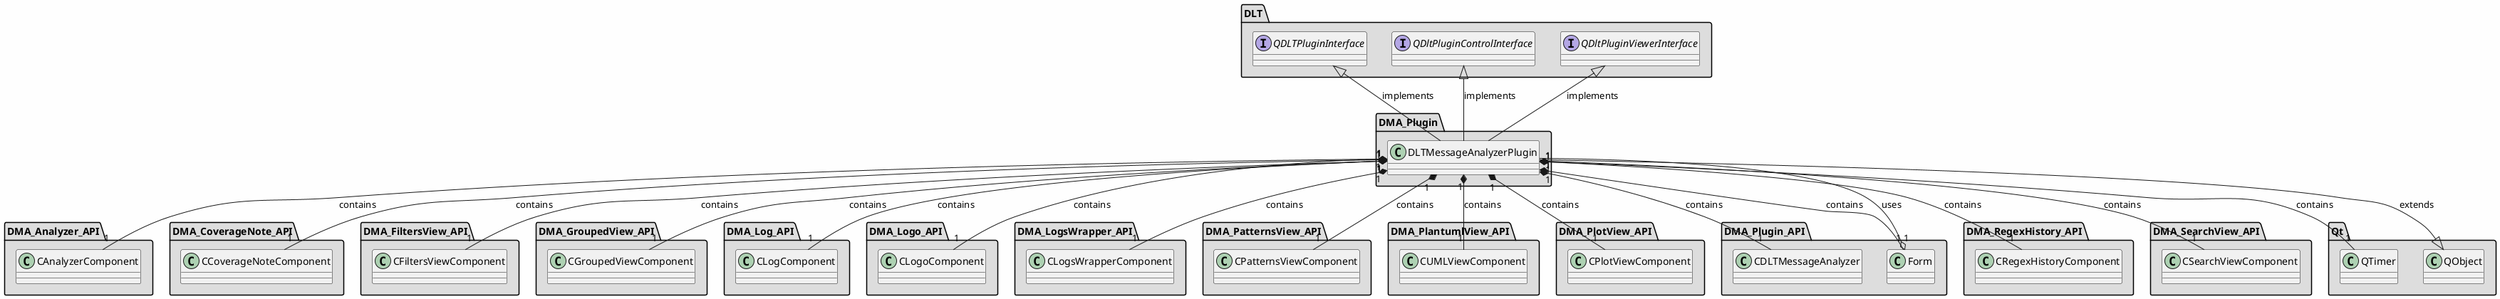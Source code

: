 
@startuml

skinparam backgroundColor #FEFEFE
skinparam wrapWidth 600
package "DLT" #DDDDDD
{

interface "QDLTPluginInterface"
{
}

interface "QDltPluginControlInterface"
{
}

interface "QDltPluginViewerInterface"
{
}

}

package "DMA_Analyzer_API" #DDDDDD
{

class "CAnalyzerComponent"
{
}

}

package "DMA_CoverageNote_API" #DDDDDD
{

class "CCoverageNoteComponent"
{
}

}

package "DMA_FiltersView_API" #DDDDDD
{

class "CFiltersViewComponent"
{
}

}

package "DMA_GroupedView_API" #DDDDDD
{

class "CGroupedViewComponent"
{
}

}

package "DMA_Log_API" #DDDDDD
{

class "CLogComponent"
{
}

}

package "DMA_Logo_API" #DDDDDD
{

class "CLogoComponent"
{
}

}

package "DMA_LogsWrapper_API" #DDDDDD
{

class "CLogsWrapperComponent"
{
}

}

package "DMA_PatternsView_API" #DDDDDD
{

class "CPatternsViewComponent"
{
}

}

package "DMA_PlantumlView_API" #DDDDDD
{

class "CUMLViewComponent"
{
}

}

package "DMA_PlotView_API" #DDDDDD
{

class "CPlotViewComponent"
{
}

}

package "DMA_Plugin" #DDDDDD
{

class "DLTMessageAnalyzerPlugin"
{
}

}

package "DMA_Plugin_API" #DDDDDD
{

class "CDLTMessageAnalyzer"
{
}

class "Form"
{
}

}

package "DMA_RegexHistory_API" #DDDDDD
{

class "CRegexHistoryComponent"
{
}

}

package "DMA_SearchView_API" #DDDDDD
{

class "CSearchViewComponent"
{
}

}

package "Qt" #DDDDDD
{

class "QObject"
{
}

class "QTimer"
{
}

}

'====================Inheritance section====================
QDLTPluginInterface <|-- DLTMessageAnalyzerPlugin : implements
QDltPluginControlInterface <|-- DLTMessageAnalyzerPlugin : implements
QDltPluginViewerInterface <|-- DLTMessageAnalyzerPlugin : implements
QObject <|-- DLTMessageAnalyzerPlugin : extends

'====================Dependencies section====================
DLTMessageAnalyzerPlugin "1" *-- "1" CAnalyzerComponent : contains
DLTMessageAnalyzerPlugin "1" *-- "1" CCoverageNoteComponent : contains
DLTMessageAnalyzerPlugin "1" *-- "1" CDLTMessageAnalyzer : contains
DLTMessageAnalyzerPlugin "1" *-- "1" CFiltersViewComponent : contains
DLTMessageAnalyzerPlugin "1" *-- "1" CGroupedViewComponent : contains
DLTMessageAnalyzerPlugin "1" *-- "1" CLogComponent : contains
DLTMessageAnalyzerPlugin "1" *-- "1" CLogoComponent : contains
DLTMessageAnalyzerPlugin "1" *-- "1" CLogsWrapperComponent : contains
DLTMessageAnalyzerPlugin "1" *-- "1" CPatternsViewComponent : contains
DLTMessageAnalyzerPlugin "1" *-- "1" CPlotViewComponent : contains
DLTMessageAnalyzerPlugin "1" *-- "1" CRegexHistoryComponent : contains
DLTMessageAnalyzerPlugin "1" *-- "1" CSearchViewComponent : contains
DLTMessageAnalyzerPlugin "1" *-- "1" CUMLViewComponent : contains
DLTMessageAnalyzerPlugin "1" *-- "1" Form : contains
DLTMessageAnalyzerPlugin "1" *-- "1" QTimer : contains
Form "1" o-- "1" DLTMessageAnalyzerPlugin : uses

@enduml